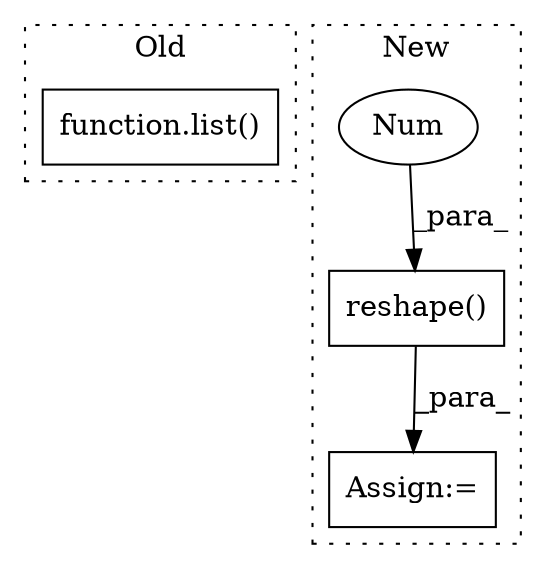 digraph G {
subgraph cluster0 {
1 [label="function.list()" a="75" s="1738,1797" l="5,1" shape="box"];
label = "Old";
style="dotted";
}
subgraph cluster1 {
2 [label="reshape()" a="75" s="1910,1963" l="16,1" shape="box"];
3 [label="Assign:=" a="68" s="1907" l="3" shape="box"];
4 [label="Num" a="76" s="1926" l="2" shape="ellipse"];
label = "New";
style="dotted";
}
2 -> 3 [label="_para_"];
4 -> 2 [label="_para_"];
}